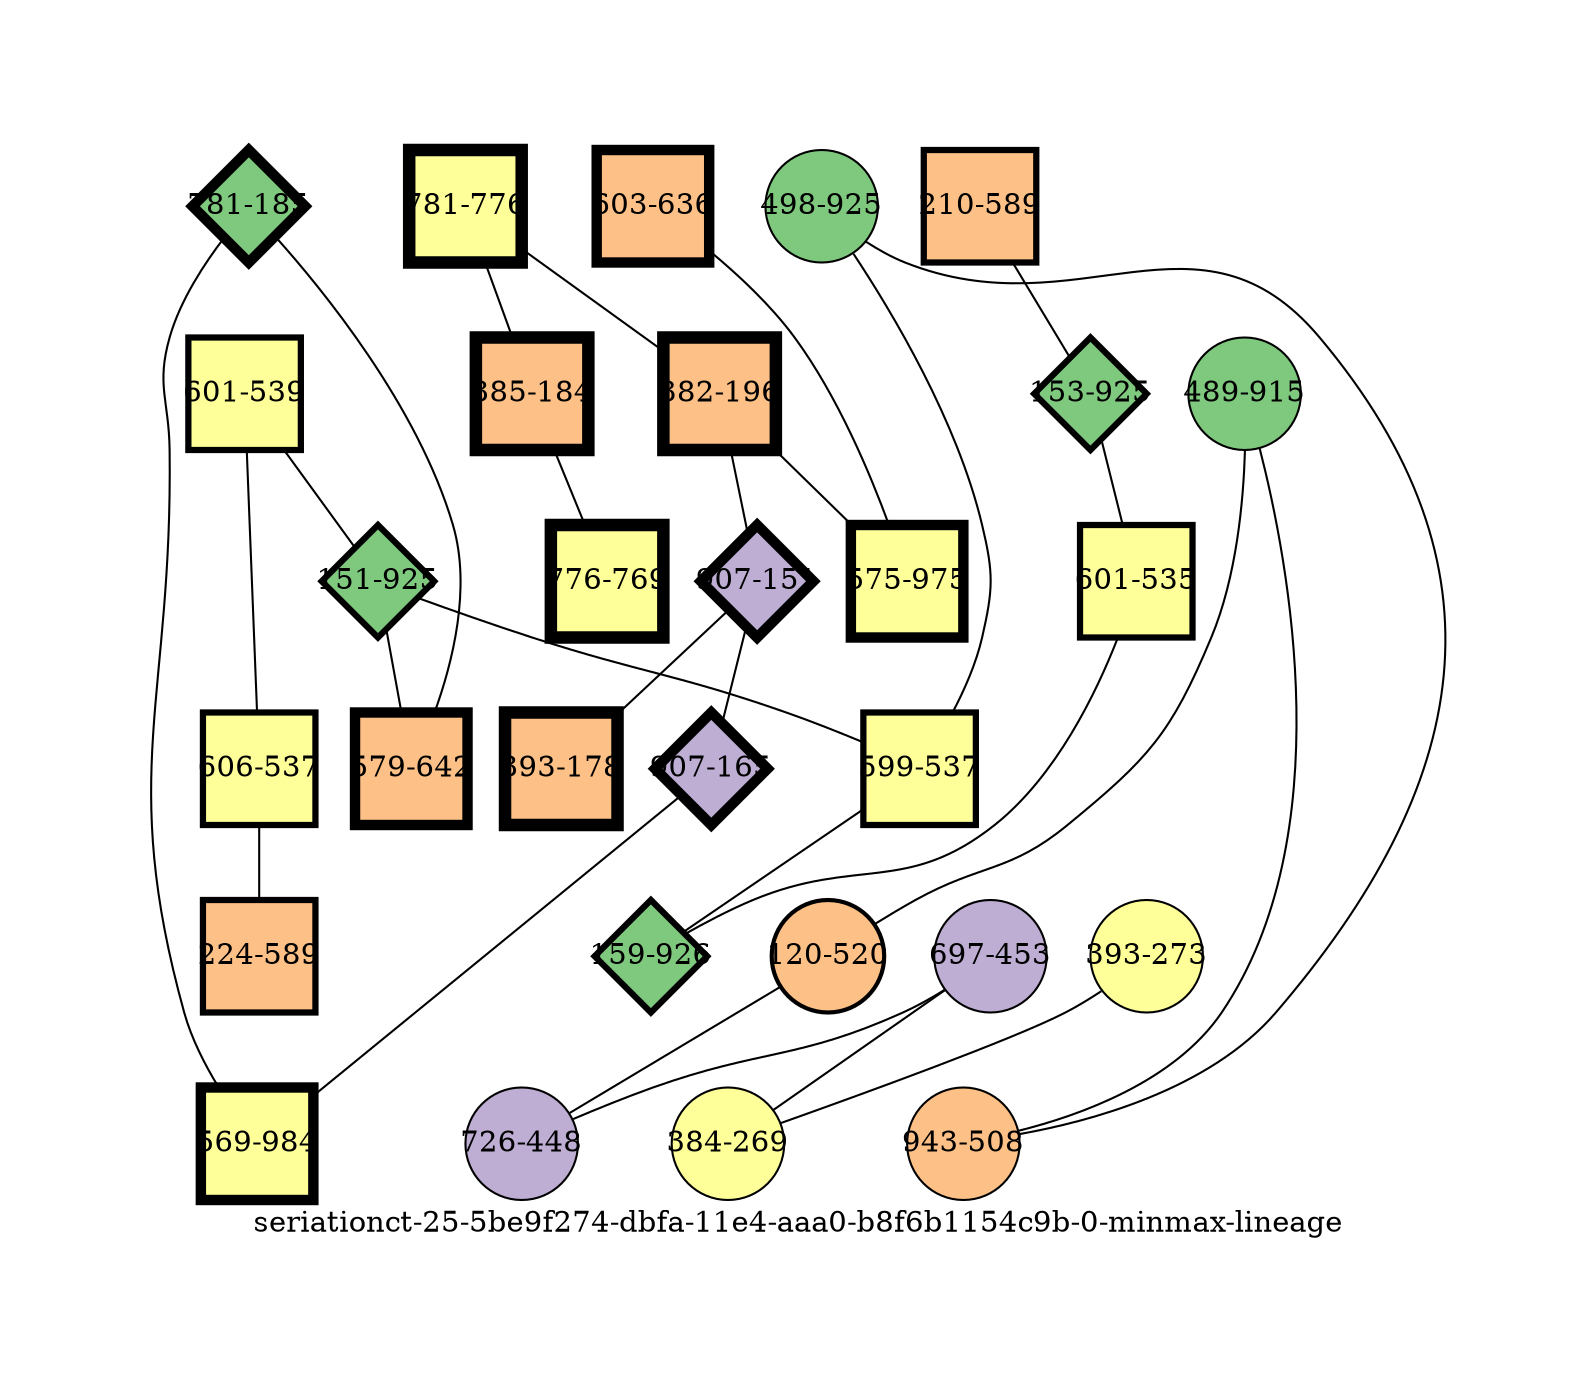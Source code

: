 strict graph "seriationct-25-5be9f274-dbfa-11e4-aaa0-b8f6b1154c9b-0-minmax-lineage" {
labelloc=b;
ratio=auto;
pad="1.0";
label="seriationct-25-5be9f274-dbfa-11e4-aaa0-b8f6b1154c9b-0-minmax-lineage";
node [width="0.75", style=filled, fixedsize=true, height="0.75", shape=circle, label=""];
0 [xCoordinate="776.0", appears_in_slice=6, yCoordinate="781.0", colorscheme=accent6, lineage_id=1, short_label="781-776", label="781-776", shape=square, cluster_id=3, fillcolor=4, size="500.0", id=0, penwidth="6.0"];
1 [xCoordinate="915.0", appears_in_slice=1, yCoordinate="489.0", colorscheme=accent6, lineage_id=0, short_label="489-915", label="489-915", shape=circle, cluster_id=0, fillcolor=1, size="500.0", id=1, penwidth="1.0"];
2 [xCoordinate="520.0", appears_in_slice=2, yCoordinate="120.0", colorscheme=accent6, lineage_id=0, short_label="120-520", label="120-520", shape=circle, cluster_id=2, fillcolor=3, size="500.0", id=2, penwidth="2.0"];
3 [xCoordinate="589.0", appears_in_slice=3, yCoordinate="210.0", colorscheme=accent6, lineage_id=1, short_label="210-589", label="210-589", shape=square, cluster_id=2, fillcolor=3, size="500.0", id=3, penwidth="3.0"];
4 [xCoordinate="925.0", appears_in_slice=3, yCoordinate="153.0", colorscheme=accent6, lineage_id=2, short_label="153-925", label="153-925", shape=diamond, cluster_id=0, fillcolor=1, size="500.0", id=4, penwidth="3.0"];
5 [xCoordinate="196.0", appears_in_slice=6, yCoordinate="382.0", colorscheme=accent6, lineage_id=1, short_label="382-196", label="382-196", shape=square, cluster_id=2, fillcolor=3, size="500.0", id=5, penwidth="6.0"];
6 [xCoordinate="453.0", appears_in_slice=1, yCoordinate="697.0", colorscheme=accent6, lineage_id=0, short_label="697-453", label="697-453", shape=circle, cluster_id=1, fillcolor=2, size="500.0", id=6, penwidth="1.0"];
7 [xCoordinate="151.0", appears_in_slice=5, yCoordinate="907.0", colorscheme=accent6, lineage_id=2, short_label="907-151", label="907-151", shape=diamond, cluster_id=1, fillcolor=2, size="500.0", id=7, penwidth="5.0"];
8 [xCoordinate="539.0", appears_in_slice=3, yCoordinate="601.0", colorscheme=accent6, lineage_id=1, short_label="601-539", label="601-539", shape=square, cluster_id=3, fillcolor=4, size="500.0", id=8, penwidth="3.0"];
9 [xCoordinate="165.0", appears_in_slice=5, yCoordinate="907.0", colorscheme=accent6, lineage_id=2, short_label="907-165", label="907-165", shape=diamond, cluster_id=1, fillcolor=2, size="500.0", id=9, penwidth="5.0"];
10 [xCoordinate="925.0", appears_in_slice=3, yCoordinate="151.0", colorscheme=accent6, lineage_id=2, short_label="151-925", label="151-925", shape=diamond, cluster_id=0, fillcolor=1, size="500.0", id=10, penwidth="3.0"];
11 [xCoordinate="184.0", appears_in_slice=6, yCoordinate="385.0", colorscheme=accent6, lineage_id=1, short_label="385-184", label="385-184", shape=square, cluster_id=2, fillcolor=3, size="500.0", id=11, penwidth="6.0"];
12 [xCoordinate="925.0", appears_in_slice=1, yCoordinate="498.0", colorscheme=accent6, lineage_id=0, short_label="498-925", label="498-925", shape=circle, cluster_id=0, fillcolor=1, size="500.0", id=12, penwidth="1.0"];
13 [xCoordinate="535.0", appears_in_slice=3, yCoordinate="601.0", colorscheme=accent6, lineage_id=1, short_label="601-535", label="601-535", shape=square, cluster_id=3, fillcolor=4, size="500.0", id=13, penwidth="3.0"];
14 [xCoordinate="185.0", appears_in_slice=5, yCoordinate="781.0", colorscheme=accent6, lineage_id=2, short_label="781-185", label="781-185", shape=diamond, cluster_id=0, fillcolor=1, size="500.0", id=14, penwidth="5.0"];
15 [xCoordinate="984.0", appears_in_slice=5, yCoordinate="569.0", colorscheme=accent6, lineage_id=1, short_label="569-984", label="569-984", shape=square, cluster_id=3, fillcolor=4, size="500.0", id=15, penwidth="5.0"];
16 [xCoordinate="769.0", appears_in_slice=6, yCoordinate="776.0", colorscheme=accent6, lineage_id=1, short_label="776-769", label="776-769", shape=square, cluster_id=3, fillcolor=4, size="500.0", id=16, penwidth="6.0"];
17 [xCoordinate="537.0", appears_in_slice=3, yCoordinate="606.0", colorscheme=accent6, lineage_id=1, short_label="606-537", label="606-537", shape=square, cluster_id=3, fillcolor=4, size="500.0", id=17, penwidth="3.0"];
18 [xCoordinate="448.0", appears_in_slice=1, yCoordinate="726.0", colorscheme=accent6, lineage_id=0, short_label="726-448", label="726-448", shape=circle, cluster_id=1, fillcolor=2, size="500.0", id=18, penwidth="1.0"];
19 [xCoordinate="636.0", appears_in_slice=5, yCoordinate="603.0", colorscheme=accent6, lineage_id=1, short_label="603-636", label="603-636", shape=square, cluster_id=2, fillcolor=3, size="500.0", id=19, penwidth="5.0"];
20 [xCoordinate="178.0", appears_in_slice=6, yCoordinate="393.0", colorscheme=accent6, lineage_id=1, short_label="393-178", label="393-178", shape=square, cluster_id=2, fillcolor=3, size="500.0", id=20, penwidth="6.0"];
21 [xCoordinate="642.0", appears_in_slice=5, yCoordinate="579.0", colorscheme=accent6, lineage_id=1, short_label="579-642", label="579-642", shape=square, cluster_id=2, fillcolor=3, size="500.0", id=21, penwidth="5.0"];
22 [xCoordinate="537.0", appears_in_slice=3, yCoordinate="599.0", colorscheme=accent6, lineage_id=1, short_label="599-537", label="599-537", shape=square, cluster_id=3, fillcolor=4, size="500.0", id=22, penwidth="3.0"];
23 [xCoordinate="508.0", appears_in_slice=1, yCoordinate="943.0", colorscheme=accent6, lineage_id=0, short_label="943-508", label="943-508", shape=circle, cluster_id=2, fillcolor=3, size="500.0", id=23, penwidth="1.0"];
24 [xCoordinate="273.0", appears_in_slice=1, yCoordinate="393.0", colorscheme=accent6, lineage_id=0, short_label="393-273", label="393-273", shape=circle, cluster_id=3, fillcolor=4, size="500.0", id=24, penwidth="1.0"];
25 [xCoordinate="589.0", appears_in_slice=3, yCoordinate="224.0", colorscheme=accent6, lineage_id=1, short_label="224-589", label="224-589", shape=square, cluster_id=2, fillcolor=3, size="500.0", id=25, penwidth="3.0"];
26 [xCoordinate="269.0", appears_in_slice=1, yCoordinate="384.0", colorscheme=accent6, lineage_id=0, short_label="384-269", label="384-269", shape=circle, cluster_id=3, fillcolor=4, size="500.0", id=28, penwidth="1.0"];
27 [xCoordinate="975.0", appears_in_slice=5, yCoordinate="575.0", colorscheme=accent6, lineage_id=1, short_label="575-975", label="575-975", shape=square, cluster_id=3, fillcolor=4, size="500.0", id=27, penwidth="5.0"];
28 [xCoordinate="926.0", appears_in_slice=3, yCoordinate="159.0", colorscheme=accent6, lineage_id=2, short_label="159-926", label="159-926", shape=diamond, cluster_id=0, fillcolor=1, size="500.0", id=26, penwidth="3.0"];
0 -- 11  [inverseweight="1.50650253995", weight="0.663789123141"];
0 -- 5  [inverseweight="3.5079298686", weight="0.285068412842"];
1 -- 2  [inverseweight="3.62604558502", weight="0.275782523014"];
1 -- 23  [inverseweight="2.18326040395", weight="0.458030566666"];
2 -- 18  [inverseweight="8.70124645582", weight="0.114926063188"];
3 -- 4  [inverseweight="23.5180217096", weight="0.0425205832509"];
4 -- 13  [inverseweight="3.08125812009", weight="0.324542755273"];
5 -- 27  [inverseweight="2.24217501042", weight="0.445995515673"];
5 -- 7  [inverseweight="4.6986173064", weight="0.212828569511"];
6 -- 18  [inverseweight="16.8358757425", weight="0.0593969696197"];
6 -- 26  [inverseweight="7.66244156932", weight="0.130506704809"];
7 -- 9  [inverseweight="3.13345705859", weight="0.319136334503"];
7 -- 20  [inverseweight="3.29047077501", weight="0.30390788078"];
8 -- 17  [inverseweight="14.8478467729", weight="0.0673498329619"];
8 -- 10  [inverseweight="1.77826750544", weight="0.56234508978"];
9 -- 15  [inverseweight="19.3166852322", weight="0.0517687164222"];
10 -- 21  [inverseweight="2.28737748705", weight="0.437181884346"];
10 -- 22  [inverseweight="12.7994921262", weight="0.0781280999385"];
11 -- 16  [inverseweight="12.5629726907", weight="0.0795989949685"];
12 -- 22  [inverseweight="1.79937622839", weight="0.555748144396"];
12 -- 23  [inverseweight="1.90079720946", weight="0.526095048447"];
13 -- 28  [inverseweight="1.5122934953", weight="0.661247306233"];
14 -- 21  [inverseweight="2.03278907045", weight="0.49193495505"];
14 -- 15  [inverseweight="11.8644749469", weight="0.0842852300228"];
17 -- 25  [inverseweight="17.1903541043", weight="0.058172158289"];
19 -- 27  [inverseweight="29.061909686", weight="0.0344093010682"];
22 -- 28  [inverseweight="17.4820900319", weight="0.0572013985843"];
24 -- 26  [inverseweight="29.9880071952", weight="0.0333466640011"];
}

